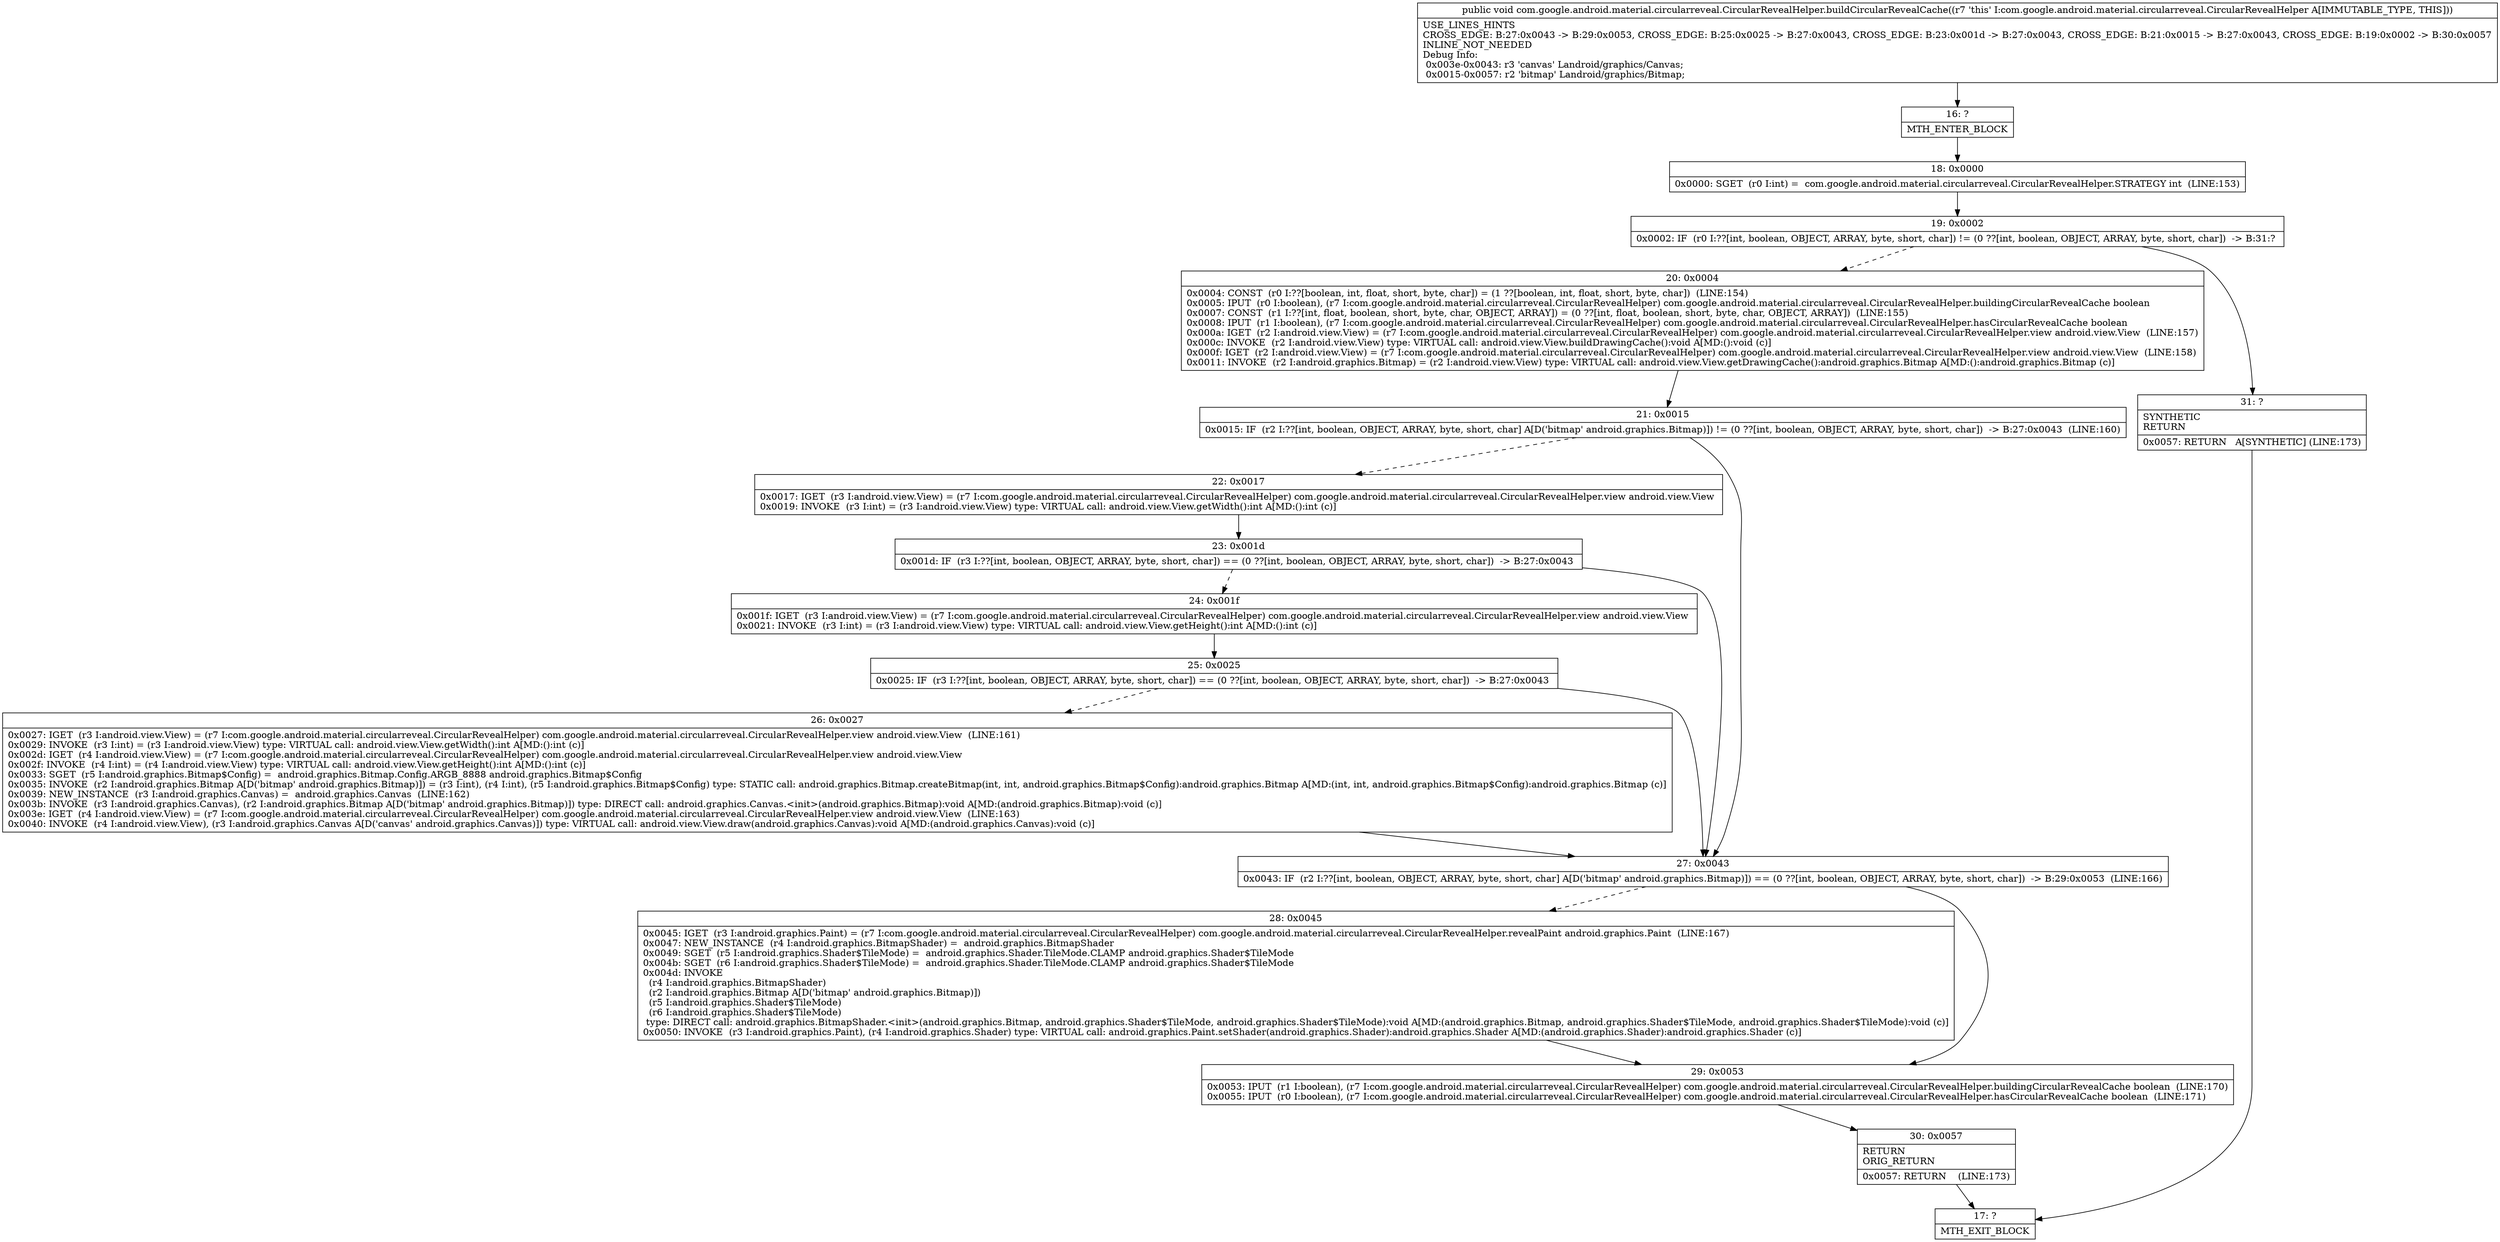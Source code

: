 digraph "CFG forcom.google.android.material.circularreveal.CircularRevealHelper.buildCircularRevealCache()V" {
Node_16 [shape=record,label="{16\:\ ?|MTH_ENTER_BLOCK\l}"];
Node_18 [shape=record,label="{18\:\ 0x0000|0x0000: SGET  (r0 I:int) =  com.google.android.material.circularreveal.CircularRevealHelper.STRATEGY int  (LINE:153)\l}"];
Node_19 [shape=record,label="{19\:\ 0x0002|0x0002: IF  (r0 I:??[int, boolean, OBJECT, ARRAY, byte, short, char]) != (0 ??[int, boolean, OBJECT, ARRAY, byte, short, char])  \-\> B:31:? \l}"];
Node_20 [shape=record,label="{20\:\ 0x0004|0x0004: CONST  (r0 I:??[boolean, int, float, short, byte, char]) = (1 ??[boolean, int, float, short, byte, char])  (LINE:154)\l0x0005: IPUT  (r0 I:boolean), (r7 I:com.google.android.material.circularreveal.CircularRevealHelper) com.google.android.material.circularreveal.CircularRevealHelper.buildingCircularRevealCache boolean \l0x0007: CONST  (r1 I:??[int, float, boolean, short, byte, char, OBJECT, ARRAY]) = (0 ??[int, float, boolean, short, byte, char, OBJECT, ARRAY])  (LINE:155)\l0x0008: IPUT  (r1 I:boolean), (r7 I:com.google.android.material.circularreveal.CircularRevealHelper) com.google.android.material.circularreveal.CircularRevealHelper.hasCircularRevealCache boolean \l0x000a: IGET  (r2 I:android.view.View) = (r7 I:com.google.android.material.circularreveal.CircularRevealHelper) com.google.android.material.circularreveal.CircularRevealHelper.view android.view.View  (LINE:157)\l0x000c: INVOKE  (r2 I:android.view.View) type: VIRTUAL call: android.view.View.buildDrawingCache():void A[MD:():void (c)]\l0x000f: IGET  (r2 I:android.view.View) = (r7 I:com.google.android.material.circularreveal.CircularRevealHelper) com.google.android.material.circularreveal.CircularRevealHelper.view android.view.View  (LINE:158)\l0x0011: INVOKE  (r2 I:android.graphics.Bitmap) = (r2 I:android.view.View) type: VIRTUAL call: android.view.View.getDrawingCache():android.graphics.Bitmap A[MD:():android.graphics.Bitmap (c)]\l}"];
Node_21 [shape=record,label="{21\:\ 0x0015|0x0015: IF  (r2 I:??[int, boolean, OBJECT, ARRAY, byte, short, char] A[D('bitmap' android.graphics.Bitmap)]) != (0 ??[int, boolean, OBJECT, ARRAY, byte, short, char])  \-\> B:27:0x0043  (LINE:160)\l}"];
Node_22 [shape=record,label="{22\:\ 0x0017|0x0017: IGET  (r3 I:android.view.View) = (r7 I:com.google.android.material.circularreveal.CircularRevealHelper) com.google.android.material.circularreveal.CircularRevealHelper.view android.view.View \l0x0019: INVOKE  (r3 I:int) = (r3 I:android.view.View) type: VIRTUAL call: android.view.View.getWidth():int A[MD:():int (c)]\l}"];
Node_23 [shape=record,label="{23\:\ 0x001d|0x001d: IF  (r3 I:??[int, boolean, OBJECT, ARRAY, byte, short, char]) == (0 ??[int, boolean, OBJECT, ARRAY, byte, short, char])  \-\> B:27:0x0043 \l}"];
Node_24 [shape=record,label="{24\:\ 0x001f|0x001f: IGET  (r3 I:android.view.View) = (r7 I:com.google.android.material.circularreveal.CircularRevealHelper) com.google.android.material.circularreveal.CircularRevealHelper.view android.view.View \l0x0021: INVOKE  (r3 I:int) = (r3 I:android.view.View) type: VIRTUAL call: android.view.View.getHeight():int A[MD:():int (c)]\l}"];
Node_25 [shape=record,label="{25\:\ 0x0025|0x0025: IF  (r3 I:??[int, boolean, OBJECT, ARRAY, byte, short, char]) == (0 ??[int, boolean, OBJECT, ARRAY, byte, short, char])  \-\> B:27:0x0043 \l}"];
Node_26 [shape=record,label="{26\:\ 0x0027|0x0027: IGET  (r3 I:android.view.View) = (r7 I:com.google.android.material.circularreveal.CircularRevealHelper) com.google.android.material.circularreveal.CircularRevealHelper.view android.view.View  (LINE:161)\l0x0029: INVOKE  (r3 I:int) = (r3 I:android.view.View) type: VIRTUAL call: android.view.View.getWidth():int A[MD:():int (c)]\l0x002d: IGET  (r4 I:android.view.View) = (r7 I:com.google.android.material.circularreveal.CircularRevealHelper) com.google.android.material.circularreveal.CircularRevealHelper.view android.view.View \l0x002f: INVOKE  (r4 I:int) = (r4 I:android.view.View) type: VIRTUAL call: android.view.View.getHeight():int A[MD:():int (c)]\l0x0033: SGET  (r5 I:android.graphics.Bitmap$Config) =  android.graphics.Bitmap.Config.ARGB_8888 android.graphics.Bitmap$Config \l0x0035: INVOKE  (r2 I:android.graphics.Bitmap A[D('bitmap' android.graphics.Bitmap)]) = (r3 I:int), (r4 I:int), (r5 I:android.graphics.Bitmap$Config) type: STATIC call: android.graphics.Bitmap.createBitmap(int, int, android.graphics.Bitmap$Config):android.graphics.Bitmap A[MD:(int, int, android.graphics.Bitmap$Config):android.graphics.Bitmap (c)]\l0x0039: NEW_INSTANCE  (r3 I:android.graphics.Canvas) =  android.graphics.Canvas  (LINE:162)\l0x003b: INVOKE  (r3 I:android.graphics.Canvas), (r2 I:android.graphics.Bitmap A[D('bitmap' android.graphics.Bitmap)]) type: DIRECT call: android.graphics.Canvas.\<init\>(android.graphics.Bitmap):void A[MD:(android.graphics.Bitmap):void (c)]\l0x003e: IGET  (r4 I:android.view.View) = (r7 I:com.google.android.material.circularreveal.CircularRevealHelper) com.google.android.material.circularreveal.CircularRevealHelper.view android.view.View  (LINE:163)\l0x0040: INVOKE  (r4 I:android.view.View), (r3 I:android.graphics.Canvas A[D('canvas' android.graphics.Canvas)]) type: VIRTUAL call: android.view.View.draw(android.graphics.Canvas):void A[MD:(android.graphics.Canvas):void (c)]\l}"];
Node_27 [shape=record,label="{27\:\ 0x0043|0x0043: IF  (r2 I:??[int, boolean, OBJECT, ARRAY, byte, short, char] A[D('bitmap' android.graphics.Bitmap)]) == (0 ??[int, boolean, OBJECT, ARRAY, byte, short, char])  \-\> B:29:0x0053  (LINE:166)\l}"];
Node_28 [shape=record,label="{28\:\ 0x0045|0x0045: IGET  (r3 I:android.graphics.Paint) = (r7 I:com.google.android.material.circularreveal.CircularRevealHelper) com.google.android.material.circularreveal.CircularRevealHelper.revealPaint android.graphics.Paint  (LINE:167)\l0x0047: NEW_INSTANCE  (r4 I:android.graphics.BitmapShader) =  android.graphics.BitmapShader \l0x0049: SGET  (r5 I:android.graphics.Shader$TileMode) =  android.graphics.Shader.TileMode.CLAMP android.graphics.Shader$TileMode \l0x004b: SGET  (r6 I:android.graphics.Shader$TileMode) =  android.graphics.Shader.TileMode.CLAMP android.graphics.Shader$TileMode \l0x004d: INVOKE  \l  (r4 I:android.graphics.BitmapShader)\l  (r2 I:android.graphics.Bitmap A[D('bitmap' android.graphics.Bitmap)])\l  (r5 I:android.graphics.Shader$TileMode)\l  (r6 I:android.graphics.Shader$TileMode)\l type: DIRECT call: android.graphics.BitmapShader.\<init\>(android.graphics.Bitmap, android.graphics.Shader$TileMode, android.graphics.Shader$TileMode):void A[MD:(android.graphics.Bitmap, android.graphics.Shader$TileMode, android.graphics.Shader$TileMode):void (c)]\l0x0050: INVOKE  (r3 I:android.graphics.Paint), (r4 I:android.graphics.Shader) type: VIRTUAL call: android.graphics.Paint.setShader(android.graphics.Shader):android.graphics.Shader A[MD:(android.graphics.Shader):android.graphics.Shader (c)]\l}"];
Node_29 [shape=record,label="{29\:\ 0x0053|0x0053: IPUT  (r1 I:boolean), (r7 I:com.google.android.material.circularreveal.CircularRevealHelper) com.google.android.material.circularreveal.CircularRevealHelper.buildingCircularRevealCache boolean  (LINE:170)\l0x0055: IPUT  (r0 I:boolean), (r7 I:com.google.android.material.circularreveal.CircularRevealHelper) com.google.android.material.circularreveal.CircularRevealHelper.hasCircularRevealCache boolean  (LINE:171)\l}"];
Node_30 [shape=record,label="{30\:\ 0x0057|RETURN\lORIG_RETURN\l|0x0057: RETURN    (LINE:173)\l}"];
Node_17 [shape=record,label="{17\:\ ?|MTH_EXIT_BLOCK\l}"];
Node_31 [shape=record,label="{31\:\ ?|SYNTHETIC\lRETURN\l|0x0057: RETURN   A[SYNTHETIC] (LINE:173)\l}"];
MethodNode[shape=record,label="{public void com.google.android.material.circularreveal.CircularRevealHelper.buildCircularRevealCache((r7 'this' I:com.google.android.material.circularreveal.CircularRevealHelper A[IMMUTABLE_TYPE, THIS]))  | USE_LINES_HINTS\lCROSS_EDGE: B:27:0x0043 \-\> B:29:0x0053, CROSS_EDGE: B:25:0x0025 \-\> B:27:0x0043, CROSS_EDGE: B:23:0x001d \-\> B:27:0x0043, CROSS_EDGE: B:21:0x0015 \-\> B:27:0x0043, CROSS_EDGE: B:19:0x0002 \-\> B:30:0x0057\lINLINE_NOT_NEEDED\lDebug Info:\l  0x003e\-0x0043: r3 'canvas' Landroid\/graphics\/Canvas;\l  0x0015\-0x0057: r2 'bitmap' Landroid\/graphics\/Bitmap;\l}"];
MethodNode -> Node_16;Node_16 -> Node_18;
Node_18 -> Node_19;
Node_19 -> Node_20[style=dashed];
Node_19 -> Node_31;
Node_20 -> Node_21;
Node_21 -> Node_22[style=dashed];
Node_21 -> Node_27;
Node_22 -> Node_23;
Node_23 -> Node_24[style=dashed];
Node_23 -> Node_27;
Node_24 -> Node_25;
Node_25 -> Node_26[style=dashed];
Node_25 -> Node_27;
Node_26 -> Node_27;
Node_27 -> Node_28[style=dashed];
Node_27 -> Node_29;
Node_28 -> Node_29;
Node_29 -> Node_30;
Node_30 -> Node_17;
Node_31 -> Node_17;
}

